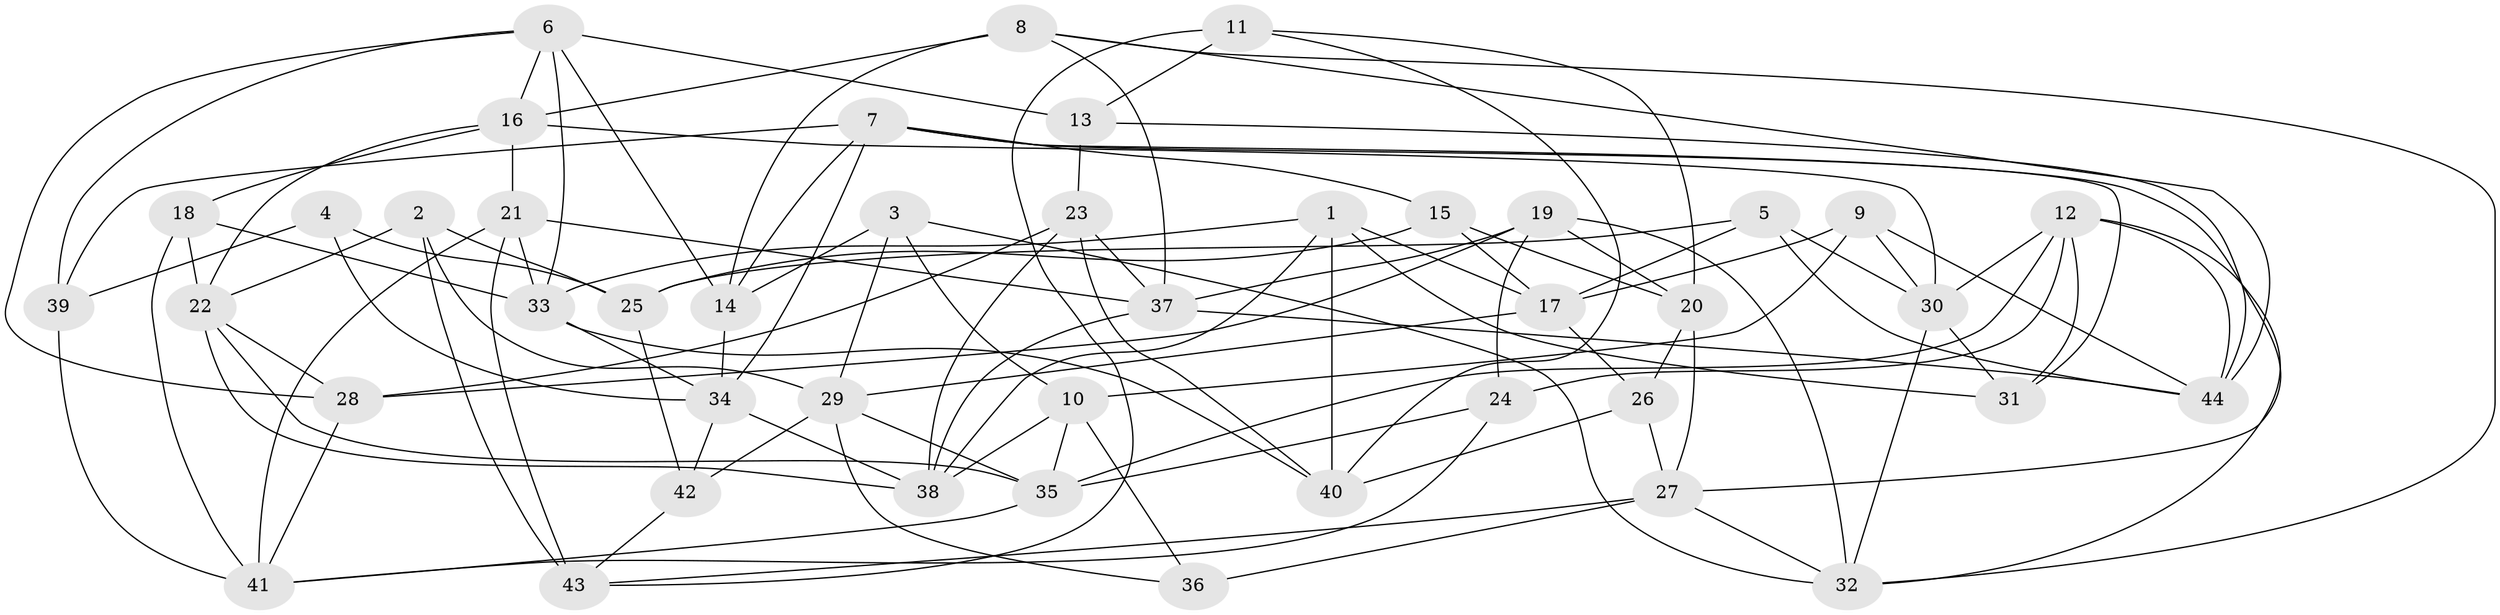// original degree distribution, {4: 1.0}
// Generated by graph-tools (version 1.1) at 2025/38/03/04/25 23:38:09]
// undirected, 44 vertices, 110 edges
graph export_dot {
  node [color=gray90,style=filled];
  1;
  2;
  3;
  4;
  5;
  6;
  7;
  8;
  9;
  10;
  11;
  12;
  13;
  14;
  15;
  16;
  17;
  18;
  19;
  20;
  21;
  22;
  23;
  24;
  25;
  26;
  27;
  28;
  29;
  30;
  31;
  32;
  33;
  34;
  35;
  36;
  37;
  38;
  39;
  40;
  41;
  42;
  43;
  44;
  1 -- 17 [weight=1.0];
  1 -- 31 [weight=1.0];
  1 -- 33 [weight=1.0];
  1 -- 38 [weight=1.0];
  1 -- 40 [weight=2.0];
  2 -- 22 [weight=1.0];
  2 -- 25 [weight=1.0];
  2 -- 29 [weight=1.0];
  2 -- 43 [weight=1.0];
  3 -- 10 [weight=1.0];
  3 -- 14 [weight=1.0];
  3 -- 29 [weight=1.0];
  3 -- 32 [weight=1.0];
  4 -- 25 [weight=2.0];
  4 -- 34 [weight=1.0];
  4 -- 39 [weight=1.0];
  5 -- 17 [weight=1.0];
  5 -- 25 [weight=1.0];
  5 -- 30 [weight=1.0];
  5 -- 44 [weight=1.0];
  6 -- 13 [weight=1.0];
  6 -- 14 [weight=1.0];
  6 -- 16 [weight=1.0];
  6 -- 28 [weight=1.0];
  6 -- 33 [weight=1.0];
  6 -- 39 [weight=1.0];
  7 -- 14 [weight=1.0];
  7 -- 15 [weight=1.0];
  7 -- 27 [weight=1.0];
  7 -- 31 [weight=1.0];
  7 -- 34 [weight=1.0];
  7 -- 39 [weight=1.0];
  8 -- 14 [weight=2.0];
  8 -- 16 [weight=1.0];
  8 -- 32 [weight=1.0];
  8 -- 37 [weight=1.0];
  8 -- 44 [weight=1.0];
  9 -- 10 [weight=1.0];
  9 -- 17 [weight=1.0];
  9 -- 30 [weight=1.0];
  9 -- 44 [weight=1.0];
  10 -- 35 [weight=1.0];
  10 -- 36 [weight=2.0];
  10 -- 38 [weight=1.0];
  11 -- 13 [weight=1.0];
  11 -- 20 [weight=1.0];
  11 -- 40 [weight=1.0];
  11 -- 43 [weight=1.0];
  12 -- 24 [weight=1.0];
  12 -- 30 [weight=1.0];
  12 -- 31 [weight=1.0];
  12 -- 32 [weight=1.0];
  12 -- 35 [weight=1.0];
  12 -- 44 [weight=1.0];
  13 -- 23 [weight=1.0];
  13 -- 44 [weight=1.0];
  14 -- 34 [weight=1.0];
  15 -- 17 [weight=1.0];
  15 -- 20 [weight=1.0];
  15 -- 25 [weight=1.0];
  16 -- 18 [weight=1.0];
  16 -- 21 [weight=1.0];
  16 -- 22 [weight=1.0];
  16 -- 30 [weight=1.0];
  17 -- 26 [weight=1.0];
  17 -- 29 [weight=1.0];
  18 -- 22 [weight=1.0];
  18 -- 33 [weight=1.0];
  18 -- 41 [weight=1.0];
  19 -- 20 [weight=2.0];
  19 -- 24 [weight=1.0];
  19 -- 28 [weight=1.0];
  19 -- 32 [weight=1.0];
  19 -- 37 [weight=1.0];
  20 -- 26 [weight=1.0];
  20 -- 27 [weight=1.0];
  21 -- 33 [weight=1.0];
  21 -- 37 [weight=1.0];
  21 -- 41 [weight=1.0];
  21 -- 43 [weight=2.0];
  22 -- 28 [weight=1.0];
  22 -- 35 [weight=1.0];
  22 -- 38 [weight=1.0];
  23 -- 28 [weight=2.0];
  23 -- 37 [weight=1.0];
  23 -- 38 [weight=1.0];
  23 -- 40 [weight=1.0];
  24 -- 35 [weight=1.0];
  24 -- 41 [weight=1.0];
  25 -- 42 [weight=1.0];
  26 -- 27 [weight=1.0];
  26 -- 40 [weight=1.0];
  27 -- 32 [weight=1.0];
  27 -- 36 [weight=1.0];
  27 -- 43 [weight=1.0];
  28 -- 41 [weight=1.0];
  29 -- 35 [weight=1.0];
  29 -- 36 [weight=1.0];
  29 -- 42 [weight=1.0];
  30 -- 31 [weight=1.0];
  30 -- 32 [weight=1.0];
  33 -- 34 [weight=1.0];
  33 -- 40 [weight=1.0];
  34 -- 38 [weight=1.0];
  34 -- 42 [weight=1.0];
  35 -- 41 [weight=1.0];
  37 -- 38 [weight=1.0];
  37 -- 44 [weight=1.0];
  39 -- 41 [weight=1.0];
  42 -- 43 [weight=1.0];
}
